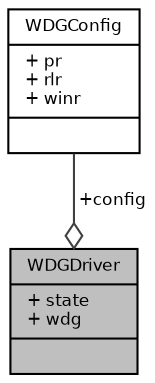 digraph "WDGDriver"
{
  bgcolor="transparent";
  edge [fontname="Helvetica",fontsize="8",labelfontname="Helvetica",labelfontsize="8"];
  node [fontname="Helvetica",fontsize="8",shape=record];
  Node1 [label="{WDGDriver\n|+ state\l+ wdg\l|}",height=0.2,width=0.4,color="black", fillcolor="grey75", style="filled", fontcolor="black"];
  Node2 -> Node1 [color="grey25",fontsize="8",style="solid",label=" +config" ,arrowhead="odiamond",fontname="Helvetica"];
  Node2 [label="{WDGConfig\n|+ pr\l+ rlr\l+ winr\l|}",height=0.2,width=0.4,color="black",URL="$struct_w_d_g_config.html",tooltip="Driver configuration structure. "];
}
